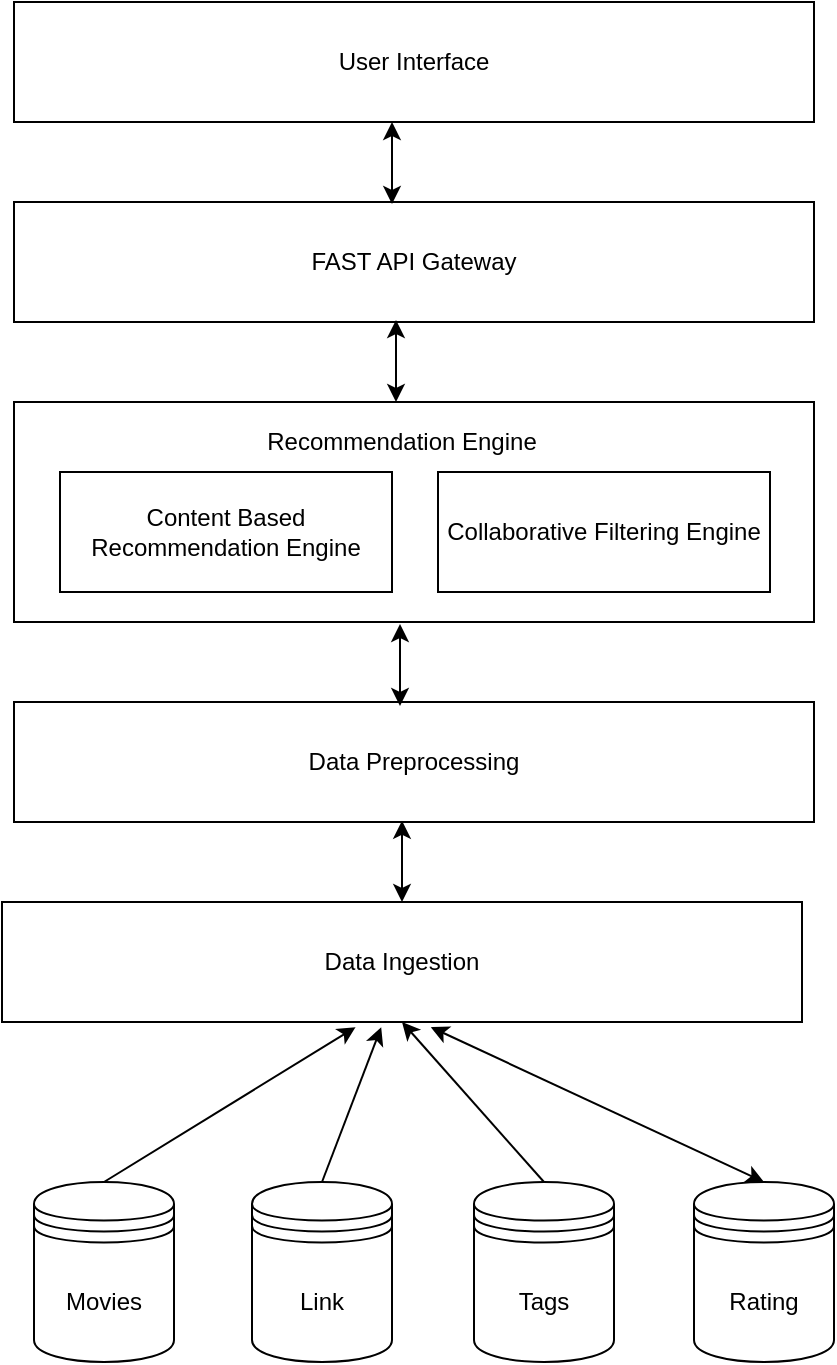 <mxfile version="21.2.1" type="device">
  <diagram name="Page-1" id="FbxprSdoA-eNqCiXxPC2">
    <mxGraphModel dx="1500" dy="779" grid="1" gridSize="10" guides="1" tooltips="1" connect="1" arrows="1" fold="1" page="1" pageScale="1" pageWidth="827" pageHeight="1169" math="0" shadow="0">
      <root>
        <mxCell id="0" />
        <mxCell id="1" parent="0" />
        <mxCell id="uP8z7aU9uXZNIY2WTciD-1" value="User Interface" style="rounded=0;whiteSpace=wrap;html=1;" parent="1" vertex="1">
          <mxGeometry x="220" y="30" width="400" height="60" as="geometry" />
        </mxCell>
        <mxCell id="uP8z7aU9uXZNIY2WTciD-2" value="Data Preprocessing" style="rounded=0;whiteSpace=wrap;html=1;" parent="1" vertex="1">
          <mxGeometry x="220" y="380" width="400" height="60" as="geometry" />
        </mxCell>
        <mxCell id="uP8z7aU9uXZNIY2WTciD-3" value="FAST API Gateway" style="rounded=0;whiteSpace=wrap;html=1;" parent="1" vertex="1">
          <mxGeometry x="220" y="130" width="400" height="60" as="geometry" />
        </mxCell>
        <mxCell id="uP8z7aU9uXZNIY2WTciD-4" value="" style="rounded=0;whiteSpace=wrap;html=1;" parent="1" vertex="1">
          <mxGeometry x="220" y="230" width="400" height="110" as="geometry" />
        </mxCell>
        <mxCell id="uP8z7aU9uXZNIY2WTciD-5" value="Content Based Recommendation Engine" style="rounded=0;whiteSpace=wrap;html=1;" parent="1" vertex="1">
          <mxGeometry x="243" y="265" width="166" height="60" as="geometry" />
        </mxCell>
        <mxCell id="uP8z7aU9uXZNIY2WTciD-11" value="Collaborative Filtering Engine" style="rounded=0;whiteSpace=wrap;html=1;" parent="1" vertex="1">
          <mxGeometry x="432" y="265" width="166" height="60" as="geometry" />
        </mxCell>
        <mxCell id="uP8z7aU9uXZNIY2WTciD-12" value="Recommendation Engine" style="text;html=1;strokeColor=none;fillColor=none;align=center;verticalAlign=middle;whiteSpace=wrap;rounded=0;" parent="1" vertex="1">
          <mxGeometry x="339" y="235" width="150" height="30" as="geometry" />
        </mxCell>
        <mxCell id="uP8z7aU9uXZNIY2WTciD-13" value="Data Ingestion" style="rounded=0;whiteSpace=wrap;html=1;" parent="1" vertex="1">
          <mxGeometry x="214" y="480" width="400" height="60" as="geometry" />
        </mxCell>
        <mxCell id="uP8z7aU9uXZNIY2WTciD-15" value="Movies" style="shape=datastore;whiteSpace=wrap;html=1;" parent="1" vertex="1">
          <mxGeometry x="230" y="620" width="70" height="90" as="geometry" />
        </mxCell>
        <mxCell id="uP8z7aU9uXZNIY2WTciD-16" value="Link" style="shape=datastore;whiteSpace=wrap;html=1;" parent="1" vertex="1">
          <mxGeometry x="339" y="620" width="70" height="90" as="geometry" />
        </mxCell>
        <mxCell id="uP8z7aU9uXZNIY2WTciD-17" value="Tags" style="shape=datastore;whiteSpace=wrap;html=1;" parent="1" vertex="1">
          <mxGeometry x="450" y="620" width="70" height="90" as="geometry" />
        </mxCell>
        <mxCell id="uP8z7aU9uXZNIY2WTciD-18" value="Rating" style="shape=datastore;whiteSpace=wrap;html=1;" parent="1" vertex="1">
          <mxGeometry x="560" y="620" width="70" height="90" as="geometry" />
        </mxCell>
        <mxCell id="uP8z7aU9uXZNIY2WTciD-19" value="" style="endArrow=classic;html=1;rounded=0;exitX=0.5;exitY=0;exitDx=0;exitDy=0;entryX=0.442;entryY=1.043;entryDx=0;entryDy=0;entryPerimeter=0;" parent="1" source="uP8z7aU9uXZNIY2WTciD-15" target="uP8z7aU9uXZNIY2WTciD-13" edge="1">
          <mxGeometry width="50" height="50" relative="1" as="geometry">
            <mxPoint x="390" y="500" as="sourcePoint" />
            <mxPoint x="440" y="450" as="targetPoint" />
          </mxGeometry>
        </mxCell>
        <mxCell id="uP8z7aU9uXZNIY2WTciD-20" value="" style="endArrow=classic;html=1;rounded=0;exitX=0.5;exitY=0;exitDx=0;exitDy=0;entryX=0.474;entryY=1.043;entryDx=0;entryDy=0;entryPerimeter=0;" parent="1" source="uP8z7aU9uXZNIY2WTciD-16" target="uP8z7aU9uXZNIY2WTciD-13" edge="1">
          <mxGeometry width="50" height="50" relative="1" as="geometry">
            <mxPoint x="390" y="500" as="sourcePoint" />
            <mxPoint x="440" y="450" as="targetPoint" />
          </mxGeometry>
        </mxCell>
        <mxCell id="uP8z7aU9uXZNIY2WTciD-21" value="" style="endArrow=classic;html=1;rounded=0;entryX=0.5;entryY=1;entryDx=0;entryDy=0;exitX=0.5;exitY=0;exitDx=0;exitDy=0;" parent="1" source="uP8z7aU9uXZNIY2WTciD-17" target="uP8z7aU9uXZNIY2WTciD-13" edge="1">
          <mxGeometry width="50" height="50" relative="1" as="geometry">
            <mxPoint x="390" y="500" as="sourcePoint" />
            <mxPoint x="440" y="450" as="targetPoint" />
          </mxGeometry>
        </mxCell>
        <mxCell id="GXJSvn5DR-mmJm9o6Nx0-5" value="" style="endArrow=classic;startArrow=classic;html=1;rounded=0;exitX=0.5;exitY=0;exitDx=0;exitDy=0;entryX=0.536;entryY=1.043;entryDx=0;entryDy=0;entryPerimeter=0;" edge="1" parent="1" source="uP8z7aU9uXZNIY2WTciD-18" target="uP8z7aU9uXZNIY2WTciD-13">
          <mxGeometry width="50" height="50" relative="1" as="geometry">
            <mxPoint x="390" y="480" as="sourcePoint" />
            <mxPoint x="440" y="430" as="targetPoint" />
          </mxGeometry>
        </mxCell>
        <mxCell id="GXJSvn5DR-mmJm9o6Nx0-6" value="" style="endArrow=classic;startArrow=classic;html=1;rounded=0;exitX=0.5;exitY=0;exitDx=0;exitDy=0;entryX=0.485;entryY=0.99;entryDx=0;entryDy=0;entryPerimeter=0;" edge="1" parent="1" source="uP8z7aU9uXZNIY2WTciD-13" target="uP8z7aU9uXZNIY2WTciD-2">
          <mxGeometry width="50" height="50" relative="1" as="geometry">
            <mxPoint x="390" y="480" as="sourcePoint" />
            <mxPoint x="440" y="430" as="targetPoint" />
          </mxGeometry>
        </mxCell>
        <mxCell id="GXJSvn5DR-mmJm9o6Nx0-7" value="" style="endArrow=classic;startArrow=classic;html=1;rounded=0;exitX=0.5;exitY=0;exitDx=0;exitDy=0;entryX=0.485;entryY=0.99;entryDx=0;entryDy=0;entryPerimeter=0;" edge="1" parent="1">
          <mxGeometry width="50" height="50" relative="1" as="geometry">
            <mxPoint x="413" y="382" as="sourcePoint" />
            <mxPoint x="413" y="341" as="targetPoint" />
          </mxGeometry>
        </mxCell>
        <mxCell id="GXJSvn5DR-mmJm9o6Nx0-8" value="" style="endArrow=classic;startArrow=classic;html=1;rounded=0;exitX=0.5;exitY=0;exitDx=0;exitDy=0;entryX=0.485;entryY=0.99;entryDx=0;entryDy=0;entryPerimeter=0;" edge="1" parent="1">
          <mxGeometry width="50" height="50" relative="1" as="geometry">
            <mxPoint x="411" y="230" as="sourcePoint" />
            <mxPoint x="411" y="189" as="targetPoint" />
          </mxGeometry>
        </mxCell>
        <mxCell id="GXJSvn5DR-mmJm9o6Nx0-9" value="" style="endArrow=classic;startArrow=classic;html=1;rounded=0;exitX=0.5;exitY=0;exitDx=0;exitDy=0;entryX=0.485;entryY=0.99;entryDx=0;entryDy=0;entryPerimeter=0;" edge="1" parent="1">
          <mxGeometry width="50" height="50" relative="1" as="geometry">
            <mxPoint x="409" y="131" as="sourcePoint" />
            <mxPoint x="409" y="90" as="targetPoint" />
          </mxGeometry>
        </mxCell>
      </root>
    </mxGraphModel>
  </diagram>
</mxfile>
